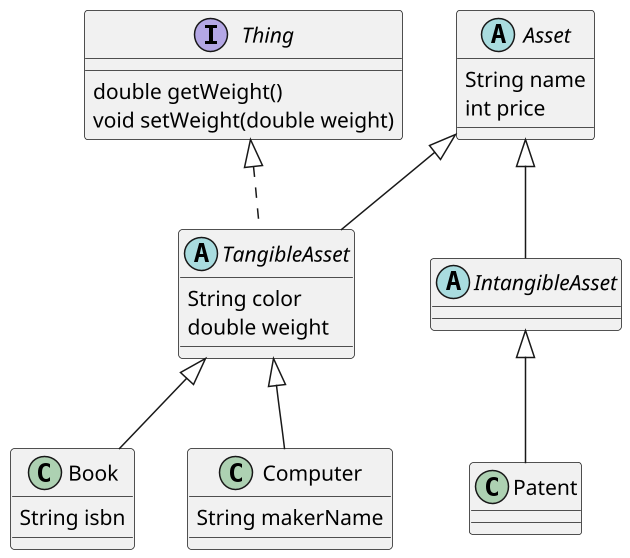 @startuml
scale 1.5

interface Thing {
    double getWeight()
    void setWeight(double weight)
}

abstract class Asset {
    String name
    int price
}

abstract class TangibleAsset extends Asset implements Thing {
    String color
    double weight
}

class Book extends TangibleAsset {
    String isbn
}

class Computer extends TangibleAsset {
    String makerName
}

class Patent extends IntangibleAsset

abstract class IntangibleAsset extends Asset {
}
@enduml